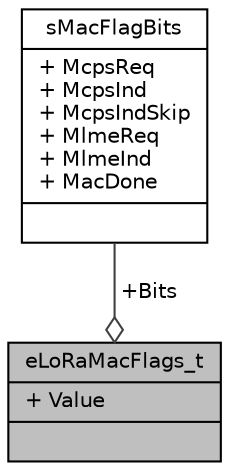 digraph "eLoRaMacFlags_t"
{
  edge [fontname="Helvetica",fontsize="10",labelfontname="Helvetica",labelfontsize="10"];
  node [fontname="Helvetica",fontsize="10",shape=record];
  Node1 [label="{eLoRaMacFlags_t\n|+ Value\l|}",height=0.2,width=0.4,color="black", fillcolor="grey75", style="filled", fontcolor="black"];
  Node2 -> Node1 [color="grey25",fontsize="10",style="solid",label=" +Bits" ,arrowhead="odiamond",fontname="Helvetica"];
  Node2 [label="{sMacFlagBits\n|+ McpsReq\l+ McpsInd\l+ McpsIndSkip\l+ MlmeReq\l+ MlmeInd\l+ MacDone\l|}",height=0.2,width=0.4,color="black", fillcolor="white", style="filled",URL="$structe_lo_ra_mac_flags__t_1_1s_mac_flag_bits.html"];
}
